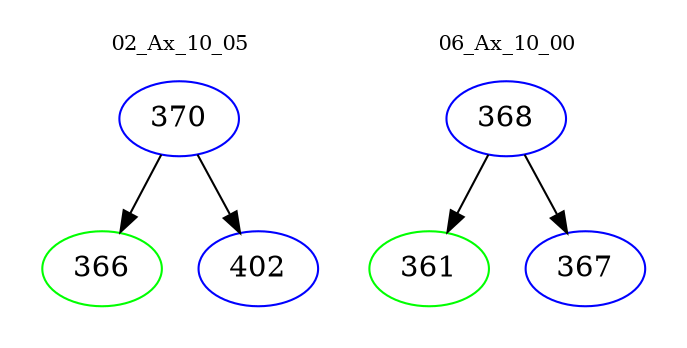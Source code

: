 digraph{
subgraph cluster_0 {
color = white
label = "02_Ax_10_05";
fontsize=10;
T0_370 [label="370", color="blue"]
T0_370 -> T0_366 [color="black"]
T0_366 [label="366", color="green"]
T0_370 -> T0_402 [color="black"]
T0_402 [label="402", color="blue"]
}
subgraph cluster_1 {
color = white
label = "06_Ax_10_00";
fontsize=10;
T1_368 [label="368", color="blue"]
T1_368 -> T1_361 [color="black"]
T1_361 [label="361", color="green"]
T1_368 -> T1_367 [color="black"]
T1_367 [label="367", color="blue"]
}
}
